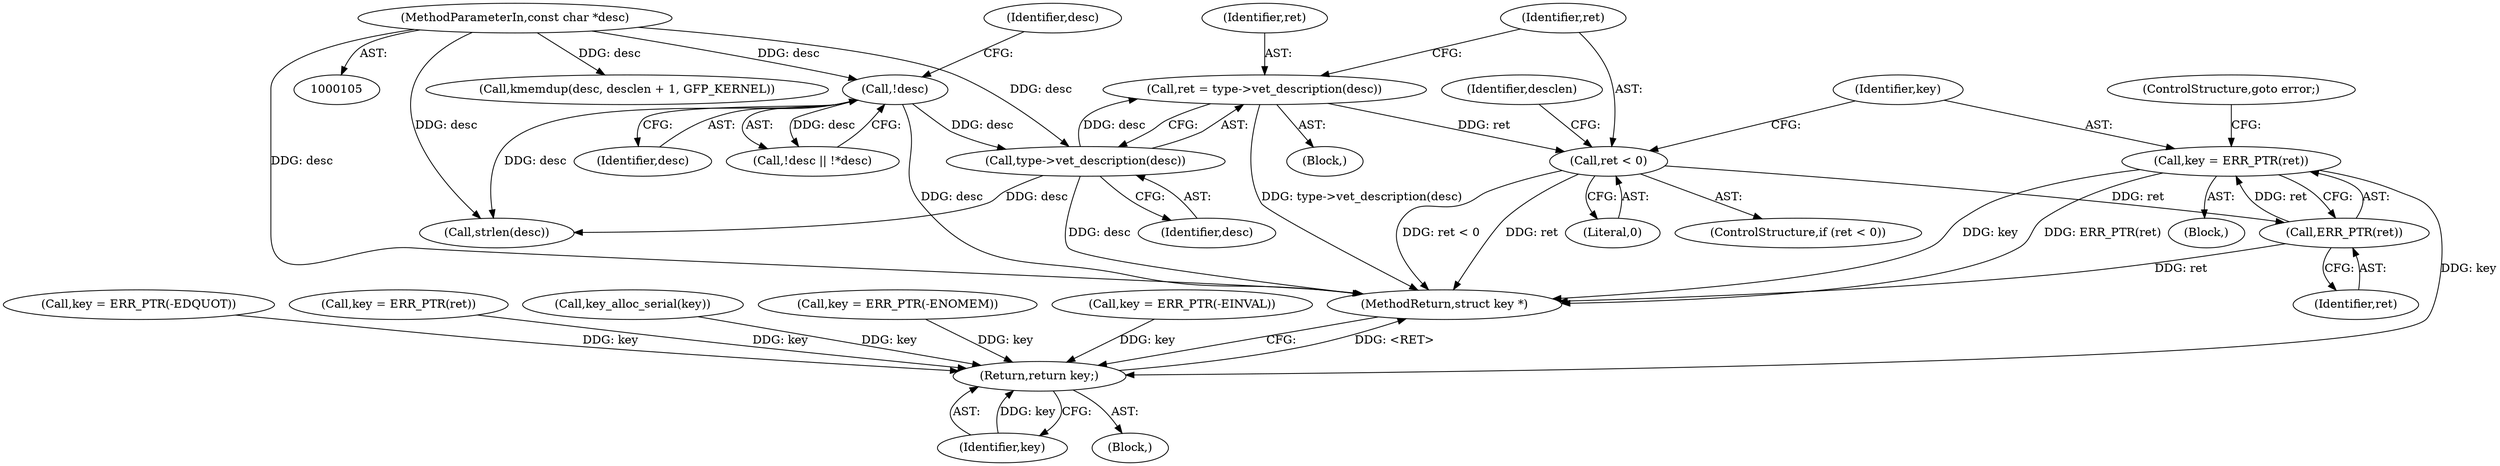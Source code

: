 digraph "0_linux_237bbd29f7a049d310d907f4b2716a7feef9abf3@pointer" {
"1000150" [label="(Call,key = ERR_PTR(ret))"];
"1000152" [label="(Call,ERR_PTR(ret))"];
"1000146" [label="(Call,ret < 0)"];
"1000141" [label="(Call,ret = type->vet_description(desc))"];
"1000143" [label="(Call,type->vet_description(desc))"];
"1000130" [label="(Call,!desc)"];
"1000107" [label="(MethodParameterIn,const char *desc)"];
"1000410" [label="(Return,return key;)"];
"1000157" [label="(Call,strlen(desc))"];
"1000274" [label="(Call,kmemdup(desc, desclen + 1, GFP_KERNEL))"];
"1000150" [label="(Call,key = ERR_PTR(ret))"];
"1000129" [label="(Call,!desc || !*desc)"];
"1000156" [label="(Identifier,desclen)"];
"1000146" [label="(Call,ret < 0)"];
"1000142" [label="(Identifier,ret)"];
"1000130" [label="(Call,!desc)"];
"1000499" [label="(Call,key = ERR_PTR(-EDQUOT))"];
"1000447" [label="(Call,key = ERR_PTR(ret))"];
"1000148" [label="(Literal,0)"];
"1000107" [label="(MethodParameterIn,const char *desc)"];
"1000140" [label="(Block,)"];
"1000143" [label="(Call,type->vet_description(desc))"];
"1000154" [label="(ControlStructure,goto error;)"];
"1000407" [label="(Call,key_alloc_serial(key))"];
"1000134" [label="(Identifier,desc)"];
"1000131" [label="(Identifier,desc)"];
"1000149" [label="(Block,)"];
"1000410" [label="(Return,return key;)"];
"1000411" [label="(Identifier,key)"];
"1000141" [label="(Call,ret = type->vet_description(desc))"];
"1000114" [label="(Block,)"];
"1000485" [label="(Call,key = ERR_PTR(-ENOMEM))"];
"1000153" [label="(Identifier,ret)"];
"1000151" [label="(Identifier,key)"];
"1000147" [label="(Identifier,ret)"];
"1000145" [label="(ControlStructure,if (ret < 0))"];
"1000152" [label="(Call,ERR_PTR(ret))"];
"1000505" [label="(MethodReturn,struct key *)"];
"1000144" [label="(Identifier,desc)"];
"1000123" [label="(Call,key = ERR_PTR(-EINVAL))"];
"1000150" -> "1000149"  [label="AST: "];
"1000150" -> "1000152"  [label="CFG: "];
"1000151" -> "1000150"  [label="AST: "];
"1000152" -> "1000150"  [label="AST: "];
"1000154" -> "1000150"  [label="CFG: "];
"1000150" -> "1000505"  [label="DDG: key"];
"1000150" -> "1000505"  [label="DDG: ERR_PTR(ret)"];
"1000152" -> "1000150"  [label="DDG: ret"];
"1000150" -> "1000410"  [label="DDG: key"];
"1000152" -> "1000153"  [label="CFG: "];
"1000153" -> "1000152"  [label="AST: "];
"1000152" -> "1000505"  [label="DDG: ret"];
"1000146" -> "1000152"  [label="DDG: ret"];
"1000146" -> "1000145"  [label="AST: "];
"1000146" -> "1000148"  [label="CFG: "];
"1000147" -> "1000146"  [label="AST: "];
"1000148" -> "1000146"  [label="AST: "];
"1000151" -> "1000146"  [label="CFG: "];
"1000156" -> "1000146"  [label="CFG: "];
"1000146" -> "1000505"  [label="DDG: ret < 0"];
"1000146" -> "1000505"  [label="DDG: ret"];
"1000141" -> "1000146"  [label="DDG: ret"];
"1000141" -> "1000140"  [label="AST: "];
"1000141" -> "1000143"  [label="CFG: "];
"1000142" -> "1000141"  [label="AST: "];
"1000143" -> "1000141"  [label="AST: "];
"1000147" -> "1000141"  [label="CFG: "];
"1000141" -> "1000505"  [label="DDG: type->vet_description(desc)"];
"1000143" -> "1000141"  [label="DDG: desc"];
"1000143" -> "1000144"  [label="CFG: "];
"1000144" -> "1000143"  [label="AST: "];
"1000143" -> "1000505"  [label="DDG: desc"];
"1000130" -> "1000143"  [label="DDG: desc"];
"1000107" -> "1000143"  [label="DDG: desc"];
"1000143" -> "1000157"  [label="DDG: desc"];
"1000130" -> "1000129"  [label="AST: "];
"1000130" -> "1000131"  [label="CFG: "];
"1000131" -> "1000130"  [label="AST: "];
"1000134" -> "1000130"  [label="CFG: "];
"1000129" -> "1000130"  [label="CFG: "];
"1000130" -> "1000505"  [label="DDG: desc"];
"1000130" -> "1000129"  [label="DDG: desc"];
"1000107" -> "1000130"  [label="DDG: desc"];
"1000130" -> "1000157"  [label="DDG: desc"];
"1000107" -> "1000105"  [label="AST: "];
"1000107" -> "1000505"  [label="DDG: desc"];
"1000107" -> "1000157"  [label="DDG: desc"];
"1000107" -> "1000274"  [label="DDG: desc"];
"1000410" -> "1000114"  [label="AST: "];
"1000410" -> "1000411"  [label="CFG: "];
"1000411" -> "1000410"  [label="AST: "];
"1000505" -> "1000410"  [label="CFG: "];
"1000410" -> "1000505"  [label="DDG: <RET>"];
"1000411" -> "1000410"  [label="DDG: key"];
"1000485" -> "1000410"  [label="DDG: key"];
"1000407" -> "1000410"  [label="DDG: key"];
"1000499" -> "1000410"  [label="DDG: key"];
"1000447" -> "1000410"  [label="DDG: key"];
"1000123" -> "1000410"  [label="DDG: key"];
}
